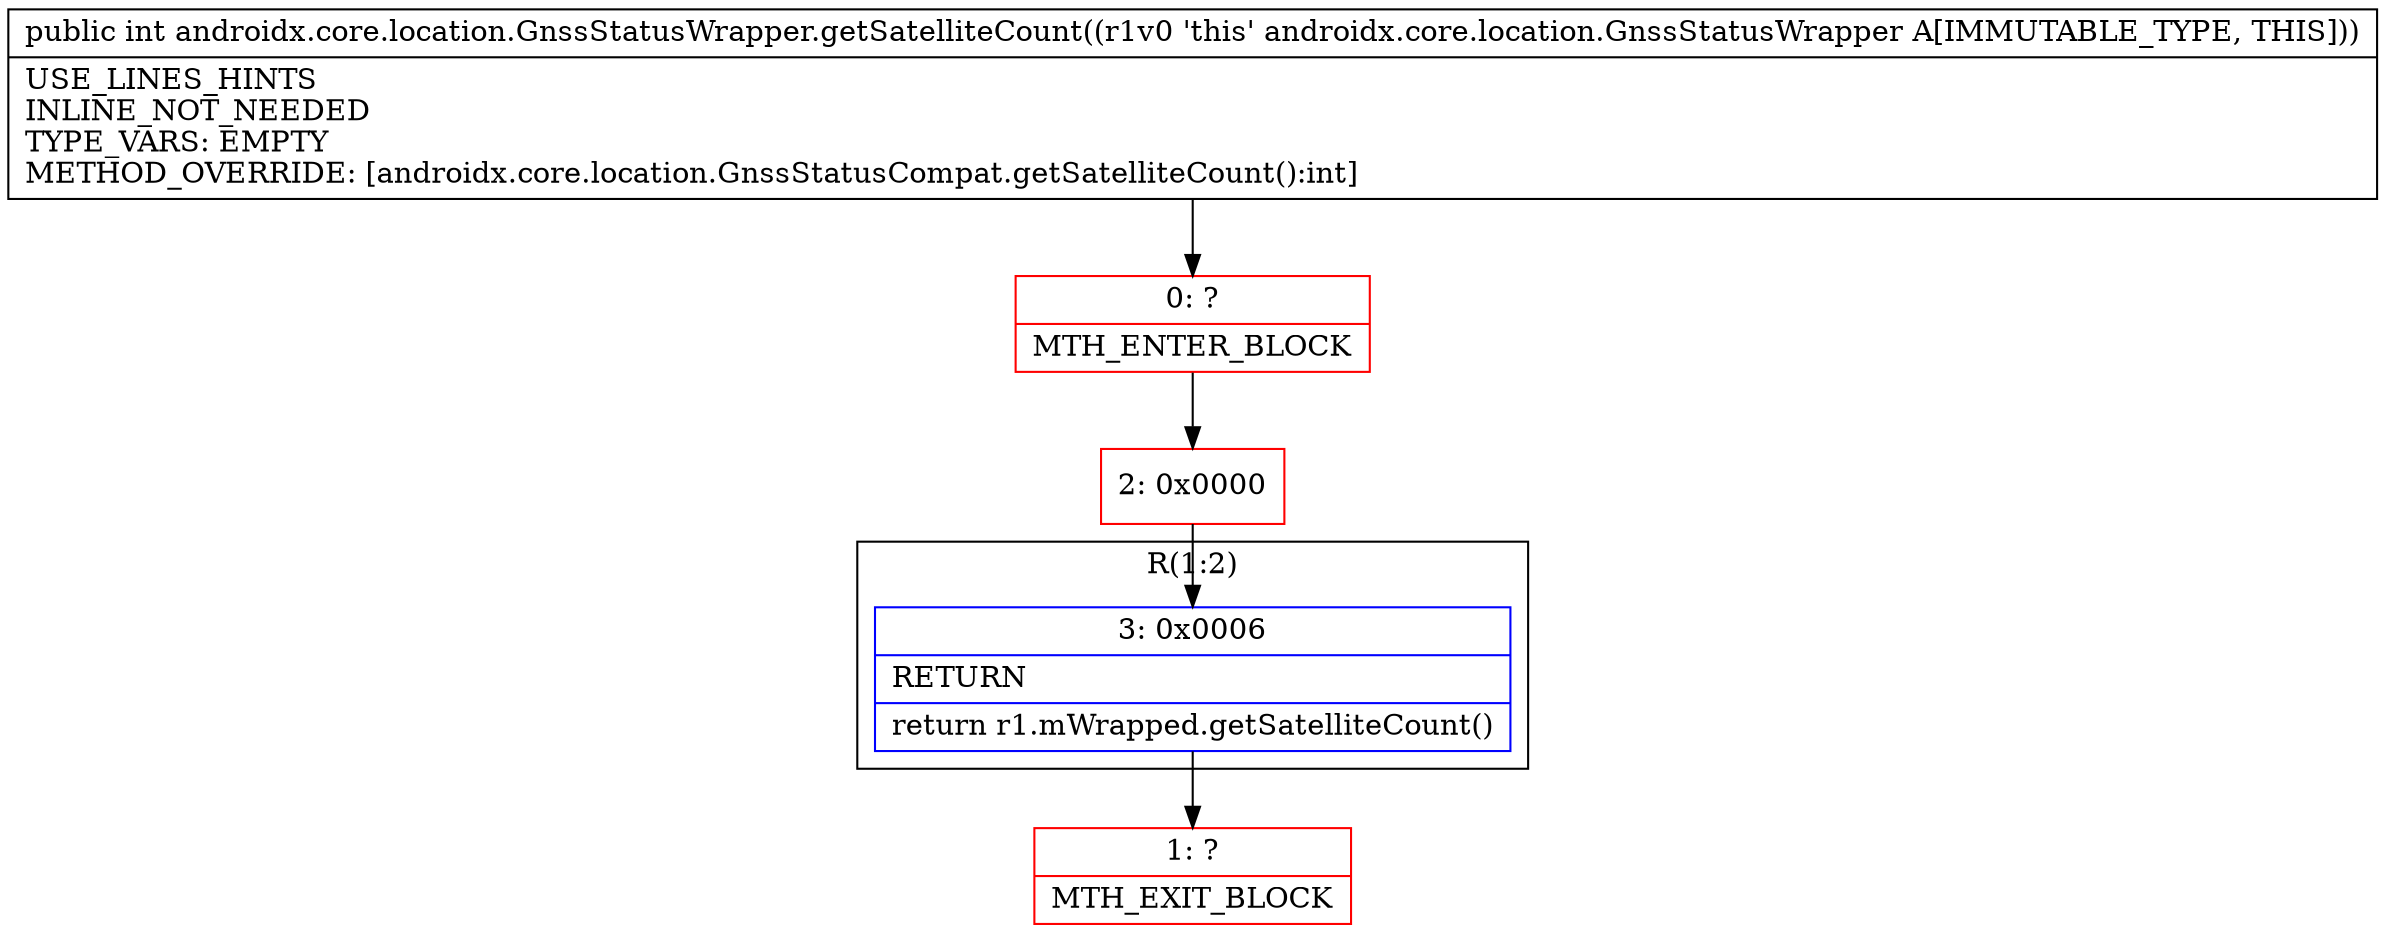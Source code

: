 digraph "CFG forandroidx.core.location.GnssStatusWrapper.getSatelliteCount()I" {
subgraph cluster_Region_1388972676 {
label = "R(1:2)";
node [shape=record,color=blue];
Node_3 [shape=record,label="{3\:\ 0x0006|RETURN\l|return r1.mWrapped.getSatelliteCount()\l}"];
}
Node_0 [shape=record,color=red,label="{0\:\ ?|MTH_ENTER_BLOCK\l}"];
Node_2 [shape=record,color=red,label="{2\:\ 0x0000}"];
Node_1 [shape=record,color=red,label="{1\:\ ?|MTH_EXIT_BLOCK\l}"];
MethodNode[shape=record,label="{public int androidx.core.location.GnssStatusWrapper.getSatelliteCount((r1v0 'this' androidx.core.location.GnssStatusWrapper A[IMMUTABLE_TYPE, THIS]))  | USE_LINES_HINTS\lINLINE_NOT_NEEDED\lTYPE_VARS: EMPTY\lMETHOD_OVERRIDE: [androidx.core.location.GnssStatusCompat.getSatelliteCount():int]\l}"];
MethodNode -> Node_0;Node_3 -> Node_1;
Node_0 -> Node_2;
Node_2 -> Node_3;
}

